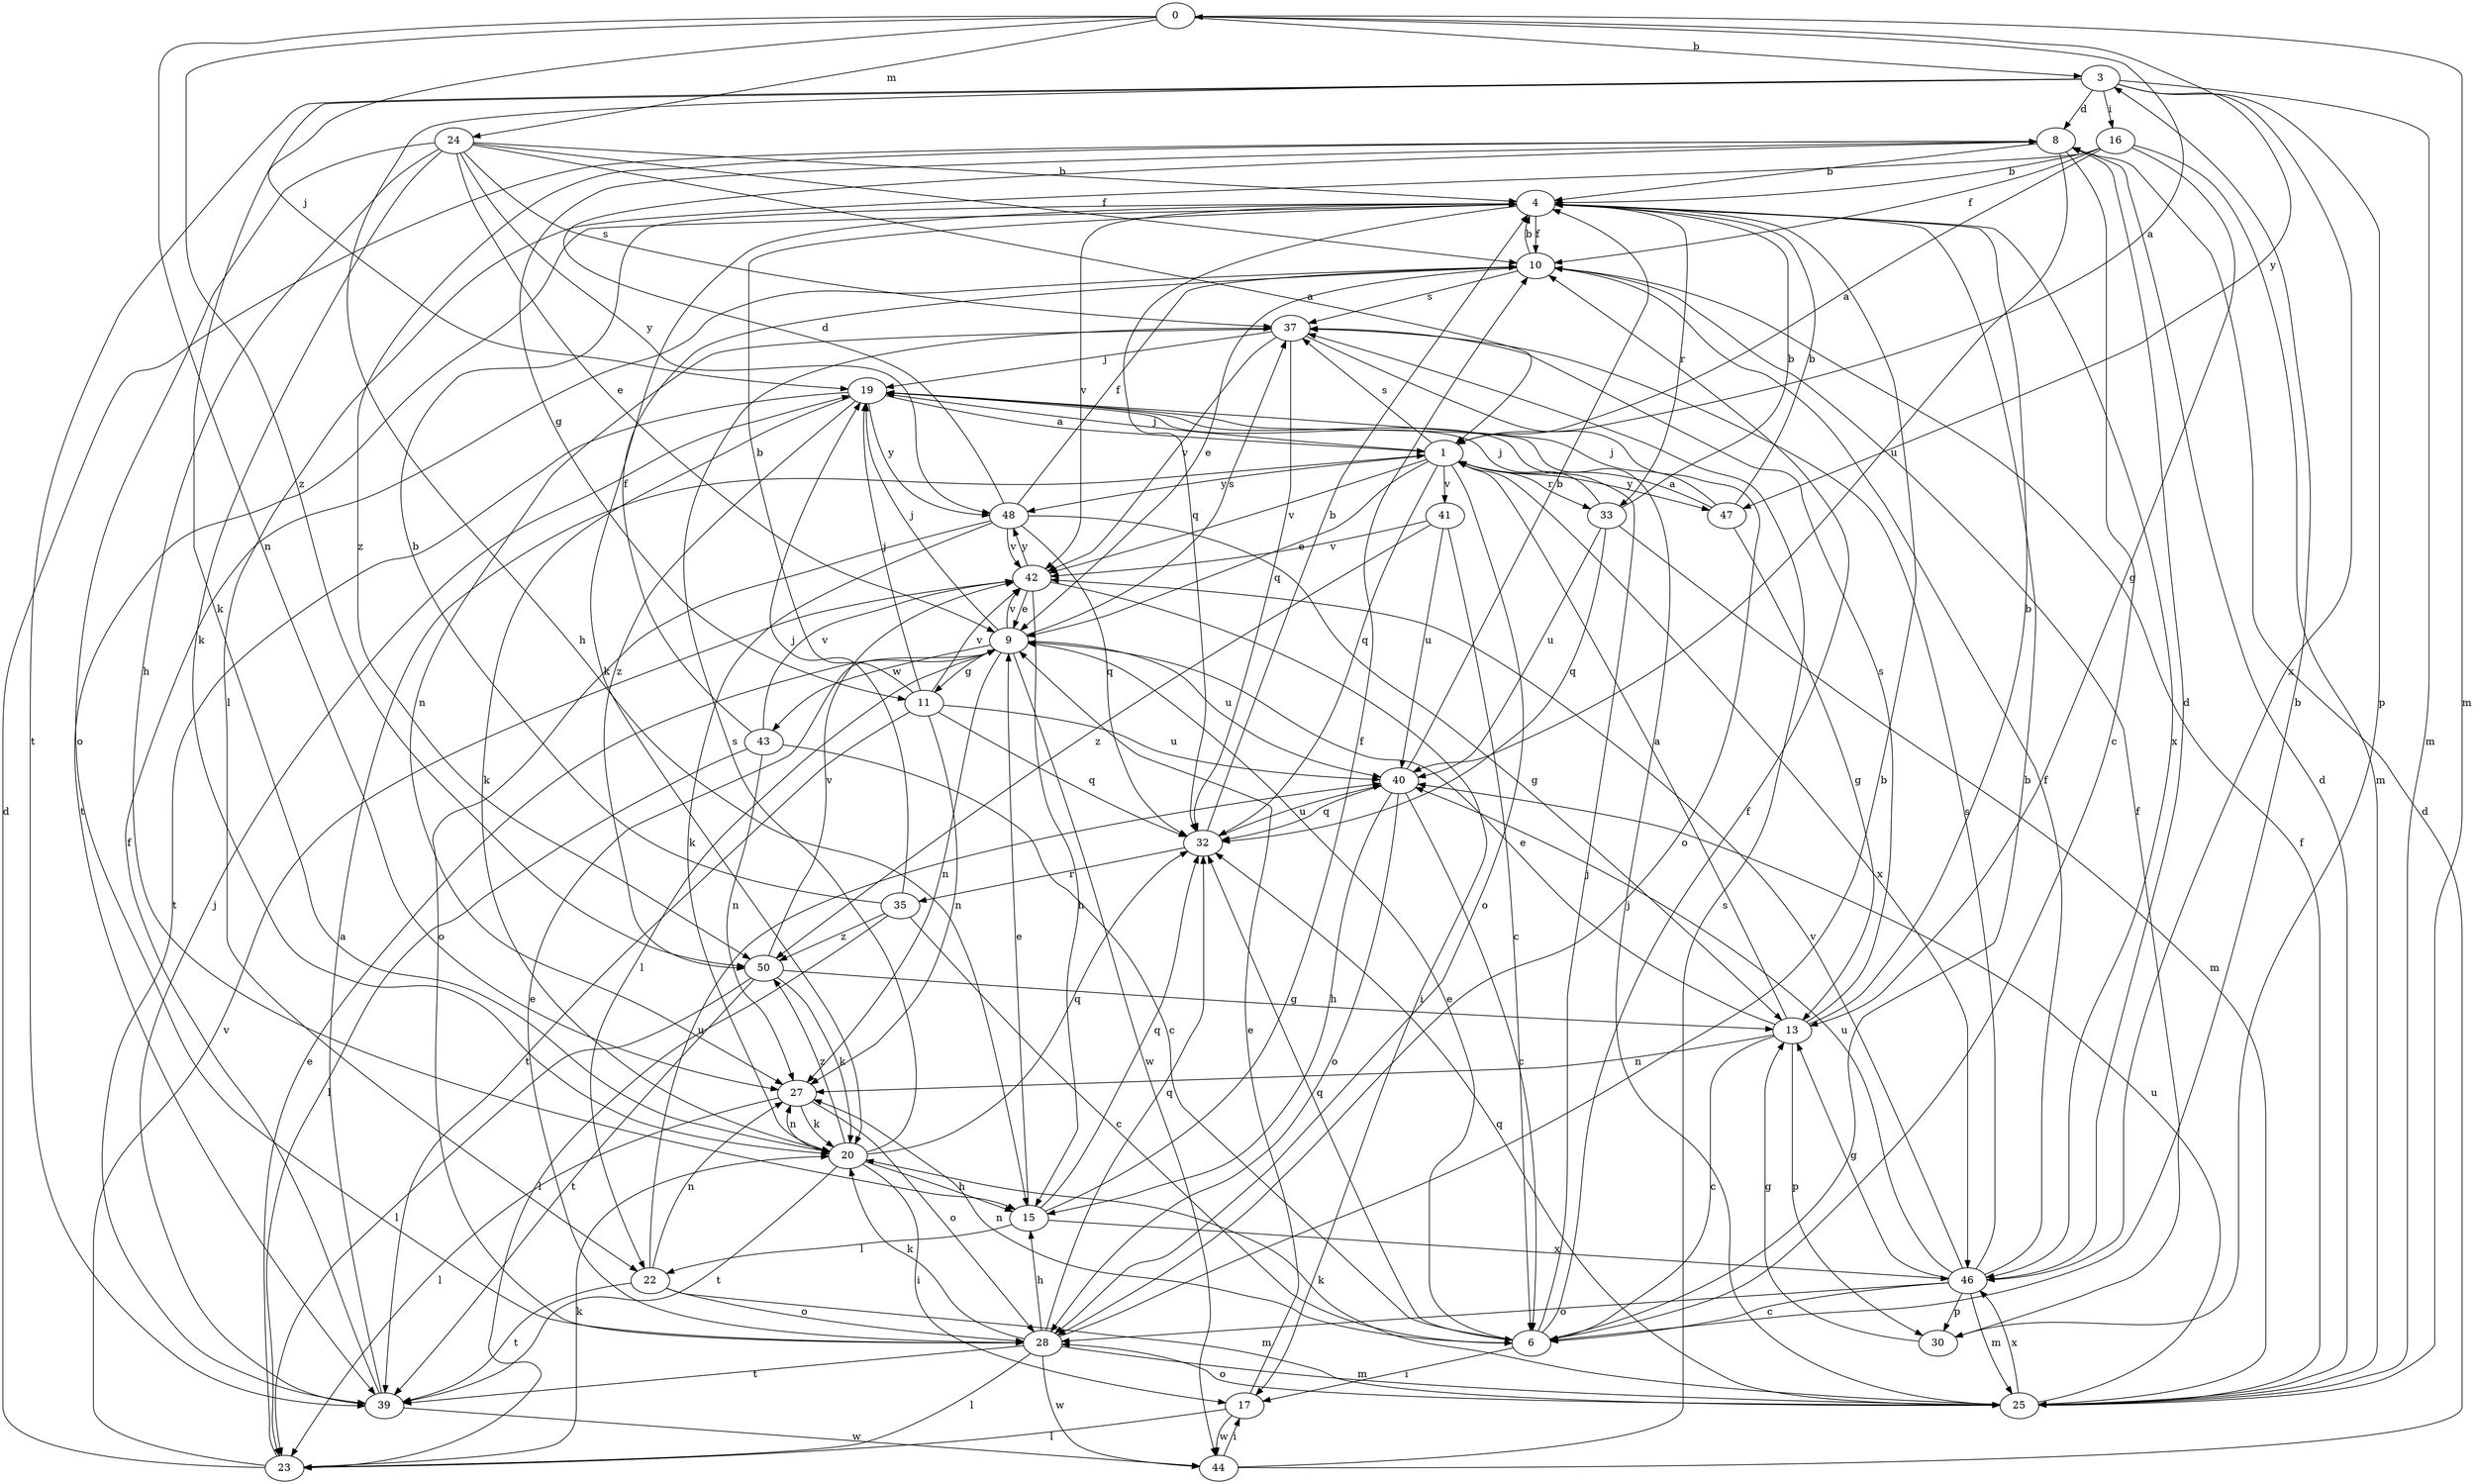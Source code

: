 strict digraph  {
0;
1;
3;
4;
6;
8;
9;
10;
11;
13;
15;
16;
17;
19;
20;
22;
23;
24;
25;
27;
28;
30;
32;
33;
35;
37;
39;
40;
41;
42;
43;
44;
46;
47;
48;
50;
0 -> 3  [label=b];
0 -> 19  [label=j];
0 -> 24  [label=m];
0 -> 25  [label=m];
0 -> 27  [label=n];
0 -> 47  [label=y];
0 -> 50  [label=z];
1 -> 0  [label=a];
1 -> 9  [label=e];
1 -> 19  [label=j];
1 -> 28  [label=o];
1 -> 32  [label=q];
1 -> 33  [label=r];
1 -> 37  [label=s];
1 -> 41  [label=v];
1 -> 42  [label=v];
1 -> 46  [label=x];
1 -> 47  [label=y];
1 -> 48  [label=y];
3 -> 8  [label=d];
3 -> 15  [label=h];
3 -> 16  [label=i];
3 -> 20  [label=k];
3 -> 25  [label=m];
3 -> 30  [label=p];
3 -> 39  [label=t];
3 -> 46  [label=x];
4 -> 10  [label=f];
4 -> 20  [label=k];
4 -> 32  [label=q];
4 -> 33  [label=r];
4 -> 39  [label=t];
4 -> 42  [label=v];
4 -> 46  [label=x];
6 -> 3  [label=b];
6 -> 4  [label=b];
6 -> 9  [label=e];
6 -> 10  [label=f];
6 -> 17  [label=i];
6 -> 19  [label=j];
6 -> 27  [label=n];
6 -> 32  [label=q];
8 -> 4  [label=b];
8 -> 6  [label=c];
8 -> 11  [label=g];
8 -> 40  [label=u];
8 -> 50  [label=z];
9 -> 11  [label=g];
9 -> 19  [label=j];
9 -> 22  [label=l];
9 -> 27  [label=n];
9 -> 37  [label=s];
9 -> 40  [label=u];
9 -> 42  [label=v];
9 -> 43  [label=w];
9 -> 44  [label=w];
10 -> 4  [label=b];
10 -> 9  [label=e];
10 -> 37  [label=s];
11 -> 4  [label=b];
11 -> 19  [label=j];
11 -> 27  [label=n];
11 -> 32  [label=q];
11 -> 39  [label=t];
11 -> 40  [label=u];
11 -> 42  [label=v];
13 -> 1  [label=a];
13 -> 4  [label=b];
13 -> 6  [label=c];
13 -> 9  [label=e];
13 -> 27  [label=n];
13 -> 30  [label=p];
13 -> 37  [label=s];
15 -> 9  [label=e];
15 -> 10  [label=f];
15 -> 22  [label=l];
15 -> 32  [label=q];
15 -> 46  [label=x];
16 -> 1  [label=a];
16 -> 4  [label=b];
16 -> 10  [label=f];
16 -> 13  [label=g];
16 -> 22  [label=l];
16 -> 25  [label=m];
17 -> 9  [label=e];
17 -> 23  [label=l];
17 -> 44  [label=w];
19 -> 1  [label=a];
19 -> 20  [label=k];
19 -> 39  [label=t];
19 -> 48  [label=y];
19 -> 50  [label=z];
20 -> 15  [label=h];
20 -> 17  [label=i];
20 -> 27  [label=n];
20 -> 32  [label=q];
20 -> 37  [label=s];
20 -> 39  [label=t];
20 -> 50  [label=z];
22 -> 25  [label=m];
22 -> 27  [label=n];
22 -> 28  [label=o];
22 -> 39  [label=t];
22 -> 40  [label=u];
23 -> 8  [label=d];
23 -> 9  [label=e];
23 -> 20  [label=k];
23 -> 42  [label=v];
24 -> 1  [label=a];
24 -> 4  [label=b];
24 -> 9  [label=e];
24 -> 10  [label=f];
24 -> 15  [label=h];
24 -> 20  [label=k];
24 -> 28  [label=o];
24 -> 37  [label=s];
24 -> 48  [label=y];
25 -> 8  [label=d];
25 -> 10  [label=f];
25 -> 19  [label=j];
25 -> 20  [label=k];
25 -> 28  [label=o];
25 -> 32  [label=q];
25 -> 40  [label=u];
25 -> 46  [label=x];
27 -> 20  [label=k];
27 -> 23  [label=l];
27 -> 28  [label=o];
28 -> 4  [label=b];
28 -> 9  [label=e];
28 -> 15  [label=h];
28 -> 20  [label=k];
28 -> 23  [label=l];
28 -> 25  [label=m];
28 -> 32  [label=q];
28 -> 39  [label=t];
28 -> 44  [label=w];
30 -> 10  [label=f];
30 -> 13  [label=g];
32 -> 4  [label=b];
32 -> 35  [label=r];
32 -> 40  [label=u];
33 -> 4  [label=b];
33 -> 19  [label=j];
33 -> 25  [label=m];
33 -> 32  [label=q];
33 -> 40  [label=u];
35 -> 4  [label=b];
35 -> 6  [label=c];
35 -> 19  [label=j];
35 -> 23  [label=l];
35 -> 50  [label=z];
37 -> 19  [label=j];
37 -> 27  [label=n];
37 -> 28  [label=o];
37 -> 32  [label=q];
37 -> 42  [label=v];
39 -> 1  [label=a];
39 -> 10  [label=f];
39 -> 19  [label=j];
39 -> 44  [label=w];
40 -> 4  [label=b];
40 -> 6  [label=c];
40 -> 15  [label=h];
40 -> 28  [label=o];
40 -> 32  [label=q];
41 -> 6  [label=c];
41 -> 40  [label=u];
41 -> 42  [label=v];
41 -> 50  [label=z];
42 -> 9  [label=e];
42 -> 15  [label=h];
42 -> 17  [label=i];
42 -> 48  [label=y];
43 -> 6  [label=c];
43 -> 10  [label=f];
43 -> 23  [label=l];
43 -> 27  [label=n];
43 -> 42  [label=v];
44 -> 8  [label=d];
44 -> 17  [label=i];
44 -> 37  [label=s];
46 -> 6  [label=c];
46 -> 8  [label=d];
46 -> 10  [label=f];
46 -> 13  [label=g];
46 -> 25  [label=m];
46 -> 28  [label=o];
46 -> 30  [label=p];
46 -> 37  [label=s];
46 -> 40  [label=u];
46 -> 42  [label=v];
47 -> 1  [label=a];
47 -> 4  [label=b];
47 -> 13  [label=g];
47 -> 19  [label=j];
48 -> 8  [label=d];
48 -> 10  [label=f];
48 -> 13  [label=g];
48 -> 20  [label=k];
48 -> 28  [label=o];
48 -> 32  [label=q];
48 -> 42  [label=v];
50 -> 13  [label=g];
50 -> 20  [label=k];
50 -> 23  [label=l];
50 -> 39  [label=t];
50 -> 42  [label=v];
}

